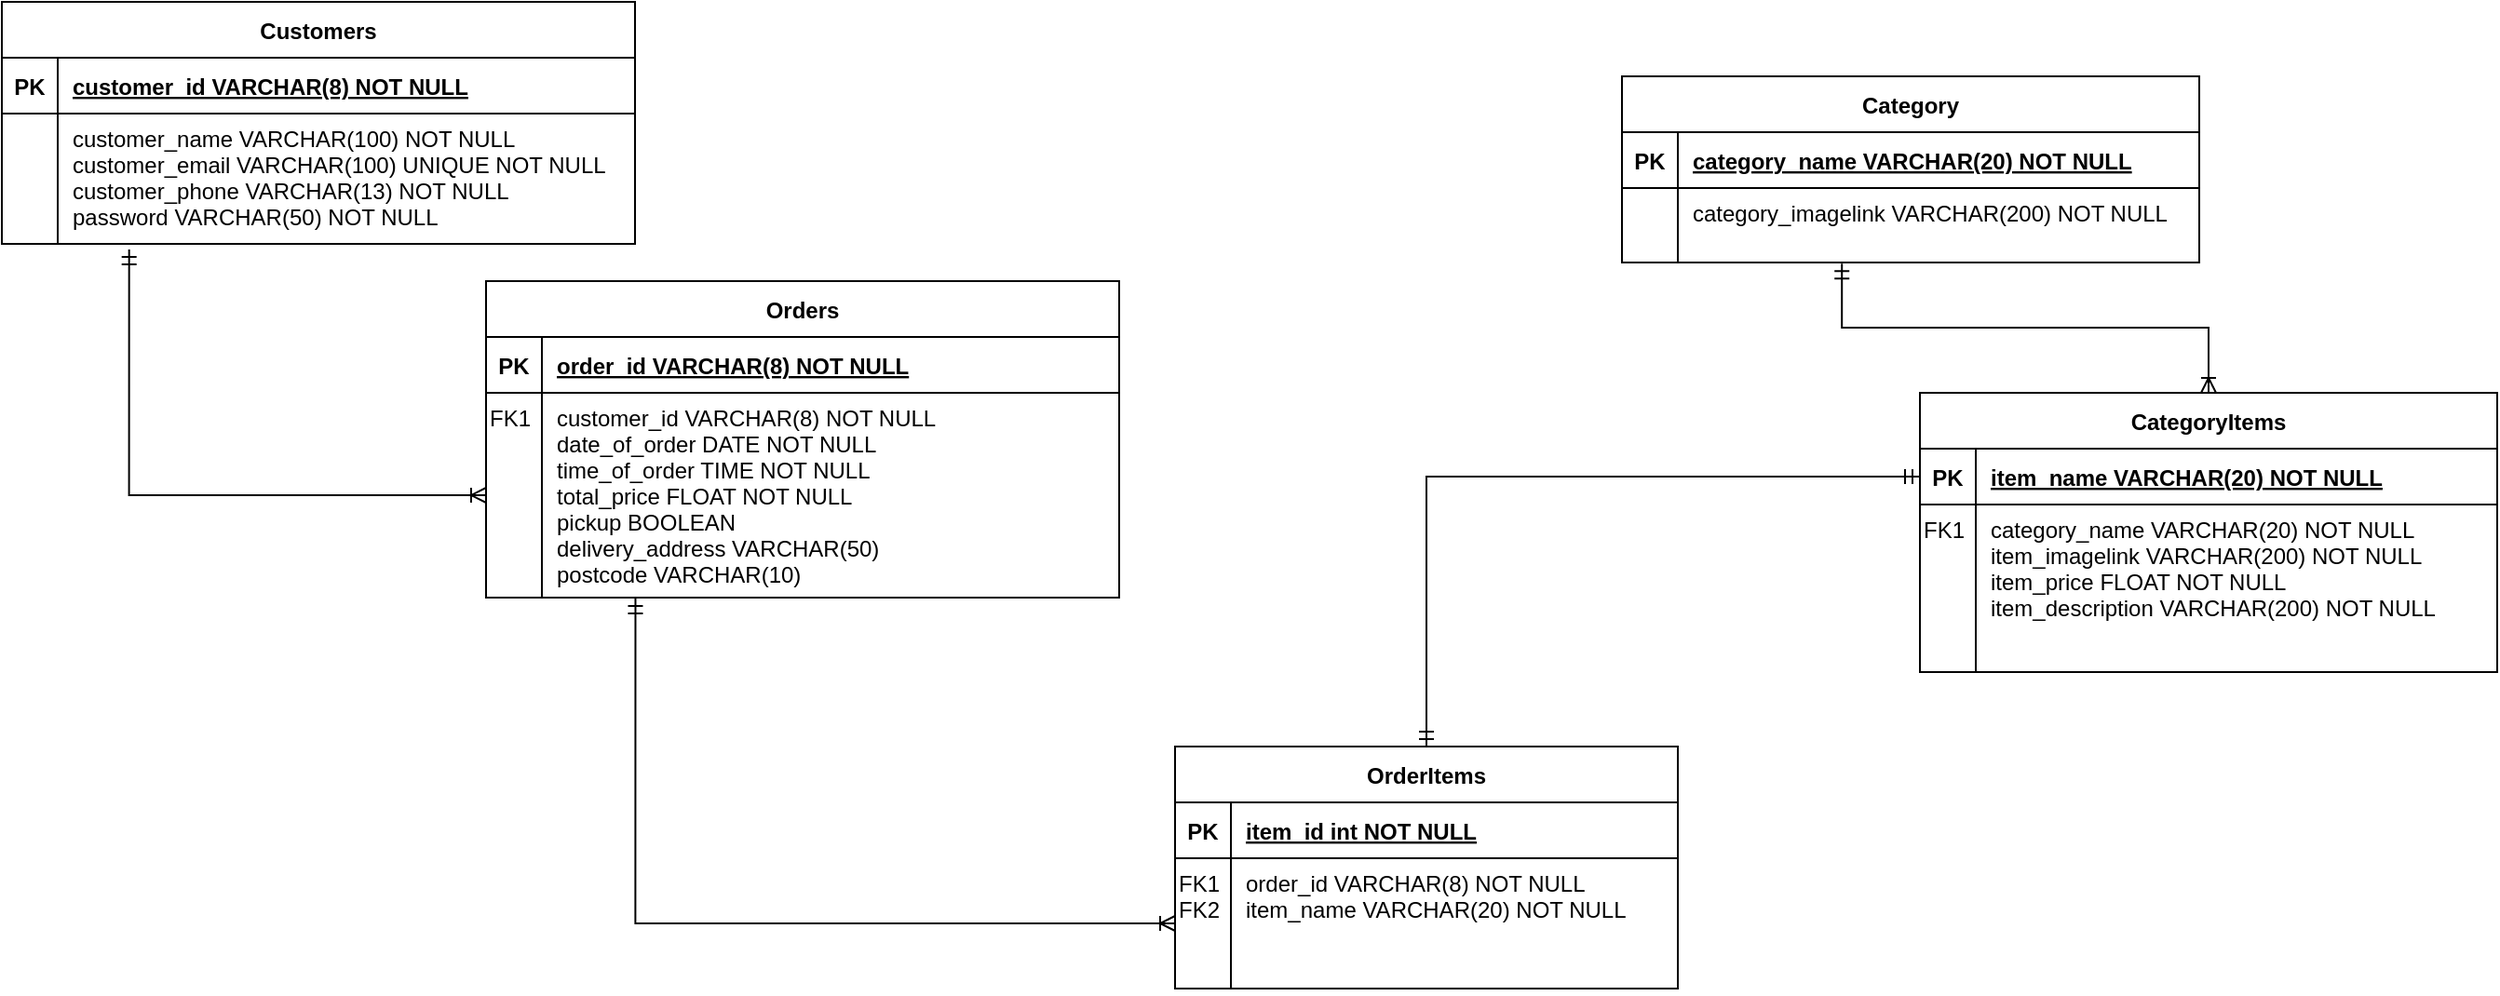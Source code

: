 <mxfile version="26.2.4">
  <diagram id="R2lEEEUBdFMjLlhIrx00" name="Page-1">
    <mxGraphModel dx="1428" dy="777" grid="1" gridSize="10" guides="1" tooltips="1" connect="1" arrows="1" fold="1" page="1" pageScale="1" pageWidth="850" pageHeight="1100" math="0" shadow="0" extFonts="Permanent Marker^https://fonts.googleapis.com/css?family=Permanent+Marker">
      <root>
        <mxCell id="0" />
        <mxCell id="1" parent="0" />
        <mxCell id="wtpToilsvw7PbRJpI9s8-1" value="Customers" style="shape=table;startSize=30;container=1;collapsible=1;childLayout=tableLayout;fixedRows=1;rowLines=0;fontStyle=1;align=center;resizeLast=1;" parent="1" vertex="1">
          <mxGeometry x="10" y="10" width="340" height="130" as="geometry" />
        </mxCell>
        <mxCell id="wtpToilsvw7PbRJpI9s8-2" value="" style="shape=partialRectangle;collapsible=0;dropTarget=0;pointerEvents=0;fillColor=none;points=[[0,0.5],[1,0.5]];portConstraint=eastwest;top=0;left=0;right=0;bottom=1;" parent="wtpToilsvw7PbRJpI9s8-1" vertex="1">
          <mxGeometry y="30" width="340" height="30" as="geometry" />
        </mxCell>
        <mxCell id="wtpToilsvw7PbRJpI9s8-3" value="PK" style="shape=partialRectangle;overflow=hidden;connectable=0;fillColor=none;top=0;left=0;bottom=0;right=0;fontStyle=1;" parent="wtpToilsvw7PbRJpI9s8-2" vertex="1">
          <mxGeometry width="30" height="30" as="geometry">
            <mxRectangle width="30" height="30" as="alternateBounds" />
          </mxGeometry>
        </mxCell>
        <mxCell id="wtpToilsvw7PbRJpI9s8-4" value="customer_id VARCHAR(8) NOT NULL " style="shape=partialRectangle;overflow=hidden;connectable=0;fillColor=none;top=0;left=0;bottom=0;right=0;align=left;spacingLeft=6;fontStyle=5;" parent="wtpToilsvw7PbRJpI9s8-2" vertex="1">
          <mxGeometry x="30" width="310" height="30" as="geometry">
            <mxRectangle width="310" height="30" as="alternateBounds" />
          </mxGeometry>
        </mxCell>
        <mxCell id="wtpToilsvw7PbRJpI9s8-5" value="" style="shape=partialRectangle;collapsible=0;dropTarget=0;pointerEvents=0;fillColor=none;points=[[0,0.5],[1,0.5]];portConstraint=eastwest;top=0;left=0;right=0;bottom=0;align=left;" parent="wtpToilsvw7PbRJpI9s8-1" vertex="1">
          <mxGeometry y="60" width="340" height="70" as="geometry" />
        </mxCell>
        <mxCell id="wtpToilsvw7PbRJpI9s8-6" value="" style="shape=partialRectangle;overflow=hidden;connectable=0;fillColor=none;top=0;left=0;bottom=0;right=0;" parent="wtpToilsvw7PbRJpI9s8-5" vertex="1">
          <mxGeometry width="30" height="70" as="geometry">
            <mxRectangle width="30" height="70" as="alternateBounds" />
          </mxGeometry>
        </mxCell>
        <mxCell id="wtpToilsvw7PbRJpI9s8-7" value="customer_name VARCHAR(100) NOT NULL&#xa;customer_email VARCHAR(100) UNIQUE NOT NULL&#xa;customer_phone VARCHAR(13) NOT NULL&#xa;password VARCHAR(50) NOT NULL&#xa;&#xa;" style="shape=partialRectangle;overflow=hidden;connectable=0;fillColor=none;top=0;left=0;bottom=0;right=0;align=left;spacingLeft=6;verticalAlign=top;" parent="wtpToilsvw7PbRJpI9s8-5" vertex="1">
          <mxGeometry x="30" width="310" height="70" as="geometry">
            <mxRectangle width="310" height="70" as="alternateBounds" />
          </mxGeometry>
        </mxCell>
        <mxCell id="wtpToilsvw7PbRJpI9s8-8" value="Orders" style="shape=table;startSize=30;container=1;collapsible=1;childLayout=tableLayout;fixedRows=1;rowLines=0;fontStyle=1;align=center;resizeLast=1;" parent="1" vertex="1">
          <mxGeometry x="270" y="160" width="340" height="170" as="geometry" />
        </mxCell>
        <mxCell id="wtpToilsvw7PbRJpI9s8-9" value="" style="shape=partialRectangle;collapsible=0;dropTarget=0;pointerEvents=0;fillColor=none;points=[[0,0.5],[1,0.5]];portConstraint=eastwest;top=0;left=0;right=0;bottom=1;" parent="wtpToilsvw7PbRJpI9s8-8" vertex="1">
          <mxGeometry y="30" width="340" height="30" as="geometry" />
        </mxCell>
        <mxCell id="wtpToilsvw7PbRJpI9s8-10" value="PK" style="shape=partialRectangle;overflow=hidden;connectable=0;fillColor=none;top=0;left=0;bottom=0;right=0;fontStyle=1;" parent="wtpToilsvw7PbRJpI9s8-9" vertex="1">
          <mxGeometry width="30" height="30" as="geometry">
            <mxRectangle width="30" height="30" as="alternateBounds" />
          </mxGeometry>
        </mxCell>
        <mxCell id="wtpToilsvw7PbRJpI9s8-11" value="order_id VARCHAR(8) NOT NULL" style="shape=partialRectangle;overflow=hidden;connectable=0;fillColor=none;top=0;left=0;bottom=0;right=0;align=left;spacingLeft=6;fontStyle=5;" parent="wtpToilsvw7PbRJpI9s8-9" vertex="1">
          <mxGeometry x="30" width="310" height="30" as="geometry">
            <mxRectangle width="310" height="30" as="alternateBounds" />
          </mxGeometry>
        </mxCell>
        <mxCell id="wtpToilsvw7PbRJpI9s8-12" value="" style="shape=partialRectangle;collapsible=0;dropTarget=0;pointerEvents=0;fillColor=none;points=[[0,0.5],[1,0.5]];portConstraint=eastwest;top=0;left=0;right=0;bottom=0;align=left;" parent="wtpToilsvw7PbRJpI9s8-8" vertex="1">
          <mxGeometry y="60" width="340" height="110" as="geometry" />
        </mxCell>
        <mxCell id="wtpToilsvw7PbRJpI9s8-13" value="FK1" style="shape=partialRectangle;overflow=hidden;connectable=0;fillColor=none;top=0;left=0;bottom=0;right=0;align=left;verticalAlign=top;" parent="wtpToilsvw7PbRJpI9s8-12" vertex="1">
          <mxGeometry width="30" height="110" as="geometry">
            <mxRectangle width="30" height="110" as="alternateBounds" />
          </mxGeometry>
        </mxCell>
        <mxCell id="wtpToilsvw7PbRJpI9s8-14" value="customer_id VARCHAR(8) NOT NULL&#xa;date_of_order DATE NOT NULL&#xa;time_of_order TIME NOT NULL&#xa;total_price FLOAT NOT NULL&#xa;pickup BOOLEAN&#xa;delivery_address VARCHAR(50)&#xa;postcode VARCHAR(10)&#xa;" style="shape=partialRectangle;overflow=hidden;connectable=0;fillColor=none;top=0;left=0;bottom=0;right=0;align=left;spacingLeft=6;verticalAlign=top;" parent="wtpToilsvw7PbRJpI9s8-12" vertex="1">
          <mxGeometry x="30" width="310" height="110" as="geometry">
            <mxRectangle width="310" height="110" as="alternateBounds" />
          </mxGeometry>
        </mxCell>
        <mxCell id="wtpToilsvw7PbRJpI9s8-15" style="edgeStyle=orthogonalEdgeStyle;rounded=0;orthogonalLoop=1;jettySize=auto;html=1;exitX=0;exitY=0.5;exitDx=0;exitDy=0;entryX=0.201;entryY=1.043;entryDx=0;entryDy=0;entryPerimeter=0;endArrow=ERmandOne;endFill=0;startArrow=ERoneToMany;startFill=0;" parent="1" source="wtpToilsvw7PbRJpI9s8-12" target="wtpToilsvw7PbRJpI9s8-5" edge="1">
          <mxGeometry relative="1" as="geometry">
            <Array as="points">
              <mxPoint x="78" y="275" />
            </Array>
          </mxGeometry>
        </mxCell>
        <mxCell id="wtpToilsvw7PbRJpI9s8-16" value="OrderItems" style="shape=table;startSize=30;container=1;collapsible=1;childLayout=tableLayout;fixedRows=1;rowLines=0;fontStyle=1;align=center;resizeLast=1;" parent="1" vertex="1">
          <mxGeometry x="640" y="410" width="270" height="130" as="geometry" />
        </mxCell>
        <mxCell id="wtpToilsvw7PbRJpI9s8-17" value="" style="shape=partialRectangle;collapsible=0;dropTarget=0;pointerEvents=0;fillColor=none;points=[[0,0.5],[1,0.5]];portConstraint=eastwest;top=0;left=0;right=0;bottom=1;" parent="wtpToilsvw7PbRJpI9s8-16" vertex="1">
          <mxGeometry y="30" width="270" height="30" as="geometry" />
        </mxCell>
        <mxCell id="wtpToilsvw7PbRJpI9s8-18" value="PK" style="shape=partialRectangle;overflow=hidden;connectable=0;fillColor=none;top=0;left=0;bottom=0;right=0;fontStyle=1;" parent="wtpToilsvw7PbRJpI9s8-17" vertex="1">
          <mxGeometry width="30" height="30" as="geometry">
            <mxRectangle width="30" height="30" as="alternateBounds" />
          </mxGeometry>
        </mxCell>
        <mxCell id="wtpToilsvw7PbRJpI9s8-19" value="item_id int NOT NULL" style="shape=partialRectangle;overflow=hidden;connectable=0;fillColor=none;top=0;left=0;bottom=0;right=0;align=left;spacingLeft=6;fontStyle=5;" parent="wtpToilsvw7PbRJpI9s8-17" vertex="1">
          <mxGeometry x="30" width="240" height="30" as="geometry">
            <mxRectangle width="240" height="30" as="alternateBounds" />
          </mxGeometry>
        </mxCell>
        <mxCell id="wtpToilsvw7PbRJpI9s8-20" value="" style="shape=partialRectangle;collapsible=0;dropTarget=0;pointerEvents=0;fillColor=none;points=[[0,0.5],[1,0.5]];portConstraint=eastwest;top=0;left=0;right=0;bottom=0;align=left;" parent="wtpToilsvw7PbRJpI9s8-16" vertex="1">
          <mxGeometry y="60" width="270" height="70" as="geometry" />
        </mxCell>
        <mxCell id="wtpToilsvw7PbRJpI9s8-21" value="FK1&#xa;FK2" style="shape=partialRectangle;overflow=hidden;connectable=0;fillColor=none;top=0;left=0;bottom=0;right=0;align=left;verticalAlign=top;" parent="wtpToilsvw7PbRJpI9s8-20" vertex="1">
          <mxGeometry width="30" height="70" as="geometry">
            <mxRectangle width="30" height="70" as="alternateBounds" />
          </mxGeometry>
        </mxCell>
        <mxCell id="wtpToilsvw7PbRJpI9s8-22" value="order_id VARCHAR(8) NOT NULL&#xa;item_name VARCHAR(20) NOT NULL" style="shape=partialRectangle;overflow=hidden;connectable=0;fillColor=none;top=0;left=0;bottom=0;right=0;align=left;spacingLeft=6;verticalAlign=top;" parent="wtpToilsvw7PbRJpI9s8-20" vertex="1">
          <mxGeometry x="30" width="240" height="70" as="geometry">
            <mxRectangle width="240" height="70" as="alternateBounds" />
          </mxGeometry>
        </mxCell>
        <mxCell id="wtpToilsvw7PbRJpI9s8-23" style="edgeStyle=orthogonalEdgeStyle;rounded=0;orthogonalLoop=1;jettySize=auto;html=1;exitX=0;exitY=0.5;exitDx=0;exitDy=0;entryX=0.236;entryY=1.005;entryDx=0;entryDy=0;entryPerimeter=0;endArrow=ERmandOne;endFill=0;startArrow=ERoneToMany;startFill=0;" parent="1" source="wtpToilsvw7PbRJpI9s8-20" target="wtpToilsvw7PbRJpI9s8-12" edge="1">
          <mxGeometry relative="1" as="geometry" />
        </mxCell>
        <mxCell id="wtpToilsvw7PbRJpI9s8-24" value="Category" style="shape=table;startSize=30;container=1;collapsible=1;childLayout=tableLayout;fixedRows=1;rowLines=0;fontStyle=1;align=center;resizeLast=1;" parent="1" vertex="1">
          <mxGeometry x="880" y="50" width="310" height="100" as="geometry" />
        </mxCell>
        <mxCell id="wtpToilsvw7PbRJpI9s8-25" value="" style="shape=partialRectangle;collapsible=0;dropTarget=0;pointerEvents=0;fillColor=none;points=[[0,0.5],[1,0.5]];portConstraint=eastwest;top=0;left=0;right=0;bottom=1;" parent="wtpToilsvw7PbRJpI9s8-24" vertex="1">
          <mxGeometry y="30" width="310" height="30" as="geometry" />
        </mxCell>
        <mxCell id="wtpToilsvw7PbRJpI9s8-26" value="PK" style="shape=partialRectangle;overflow=hidden;connectable=0;fillColor=none;top=0;left=0;bottom=0;right=0;fontStyle=1;" parent="wtpToilsvw7PbRJpI9s8-25" vertex="1">
          <mxGeometry width="30" height="30" as="geometry">
            <mxRectangle width="30" height="30" as="alternateBounds" />
          </mxGeometry>
        </mxCell>
        <mxCell id="wtpToilsvw7PbRJpI9s8-27" value="category_name VARCHAR(20) NOT NULL" style="shape=partialRectangle;overflow=hidden;connectable=0;fillColor=none;top=0;left=0;bottom=0;right=0;align=left;spacingLeft=6;fontStyle=5;" parent="wtpToilsvw7PbRJpI9s8-25" vertex="1">
          <mxGeometry x="30" width="280" height="30" as="geometry">
            <mxRectangle width="280" height="30" as="alternateBounds" />
          </mxGeometry>
        </mxCell>
        <mxCell id="wtpToilsvw7PbRJpI9s8-28" value="" style="shape=partialRectangle;collapsible=0;dropTarget=0;pointerEvents=0;fillColor=none;points=[[0,0.5],[1,0.5]];portConstraint=eastwest;top=0;left=0;right=0;bottom=0;align=left;" parent="wtpToilsvw7PbRJpI9s8-24" vertex="1">
          <mxGeometry y="60" width="310" height="40" as="geometry" />
        </mxCell>
        <mxCell id="wtpToilsvw7PbRJpI9s8-29" value="" style="shape=partialRectangle;overflow=hidden;connectable=0;fillColor=none;top=0;left=0;bottom=0;right=0;align=left;verticalAlign=top;" parent="wtpToilsvw7PbRJpI9s8-28" vertex="1">
          <mxGeometry width="30" height="40" as="geometry">
            <mxRectangle width="30" height="40" as="alternateBounds" />
          </mxGeometry>
        </mxCell>
        <mxCell id="wtpToilsvw7PbRJpI9s8-30" value="category_imagelink VARCHAR(200) NOT NULL" style="shape=partialRectangle;overflow=hidden;connectable=0;fillColor=none;top=0;left=0;bottom=0;right=0;align=left;spacingLeft=6;verticalAlign=top;" parent="wtpToilsvw7PbRJpI9s8-28" vertex="1">
          <mxGeometry x="30" width="280" height="40" as="geometry">
            <mxRectangle width="280" height="40" as="alternateBounds" />
          </mxGeometry>
        </mxCell>
        <mxCell id="wtpToilsvw7PbRJpI9s8-31" value="CategoryItems" style="shape=table;startSize=30;container=1;collapsible=1;childLayout=tableLayout;fixedRows=1;rowLines=0;fontStyle=1;align=center;resizeLast=1;" parent="1" vertex="1">
          <mxGeometry x="1040" y="220" width="310" height="150" as="geometry" />
        </mxCell>
        <mxCell id="wtpToilsvw7PbRJpI9s8-32" value="" style="shape=partialRectangle;collapsible=0;dropTarget=0;pointerEvents=0;fillColor=none;points=[[0,0.5],[1,0.5]];portConstraint=eastwest;top=0;left=0;right=0;bottom=1;" parent="wtpToilsvw7PbRJpI9s8-31" vertex="1">
          <mxGeometry y="30" width="310" height="30" as="geometry" />
        </mxCell>
        <mxCell id="wtpToilsvw7PbRJpI9s8-33" value="PK" style="shape=partialRectangle;overflow=hidden;connectable=0;fillColor=none;top=0;left=0;bottom=0;right=0;fontStyle=1;" parent="wtpToilsvw7PbRJpI9s8-32" vertex="1">
          <mxGeometry width="30" height="30" as="geometry">
            <mxRectangle width="30" height="30" as="alternateBounds" />
          </mxGeometry>
        </mxCell>
        <mxCell id="wtpToilsvw7PbRJpI9s8-34" value="item_name VARCHAR(20) NOT NULL" style="shape=partialRectangle;overflow=hidden;connectable=0;fillColor=none;top=0;left=0;bottom=0;right=0;align=left;spacingLeft=6;fontStyle=5;" parent="wtpToilsvw7PbRJpI9s8-32" vertex="1">
          <mxGeometry x="30" width="280" height="30" as="geometry">
            <mxRectangle width="280" height="30" as="alternateBounds" />
          </mxGeometry>
        </mxCell>
        <mxCell id="wtpToilsvw7PbRJpI9s8-35" value="" style="shape=partialRectangle;collapsible=0;dropTarget=0;pointerEvents=0;fillColor=none;points=[[0,0.5],[1,0.5]];portConstraint=eastwest;top=0;left=0;right=0;bottom=0;align=left;" parent="wtpToilsvw7PbRJpI9s8-31" vertex="1">
          <mxGeometry y="60" width="310" height="90" as="geometry" />
        </mxCell>
        <mxCell id="wtpToilsvw7PbRJpI9s8-36" value="FK1" style="shape=partialRectangle;overflow=hidden;connectable=0;fillColor=none;top=0;left=0;bottom=0;right=0;align=left;verticalAlign=top;" parent="wtpToilsvw7PbRJpI9s8-35" vertex="1">
          <mxGeometry width="30" height="90" as="geometry">
            <mxRectangle width="30" height="90" as="alternateBounds" />
          </mxGeometry>
        </mxCell>
        <mxCell id="wtpToilsvw7PbRJpI9s8-37" value="category_name VARCHAR(20) NOT NULL&#xa;item_imagelink VARCHAR(200) NOT NULL&#xa;item_price FLOAT NOT NULL&#xa;item_description VARCHAR(200) NOT NULL" style="shape=partialRectangle;overflow=hidden;connectable=0;fillColor=none;top=0;left=0;bottom=0;right=0;align=left;spacingLeft=6;verticalAlign=top;" parent="wtpToilsvw7PbRJpI9s8-35" vertex="1">
          <mxGeometry x="30" width="280" height="90" as="geometry">
            <mxRectangle width="280" height="90" as="alternateBounds" />
          </mxGeometry>
        </mxCell>
        <mxCell id="wtpToilsvw7PbRJpI9s8-38" style="edgeStyle=orthogonalEdgeStyle;rounded=0;orthogonalLoop=1;jettySize=auto;html=1;exitX=0.5;exitY=0;exitDx=0;exitDy=0;entryX=0.381;entryY=1.015;entryDx=0;entryDy=0;entryPerimeter=0;endArrow=ERmandOne;endFill=0;startArrow=ERoneToMany;startFill=0;" parent="1" source="wtpToilsvw7PbRJpI9s8-31" target="wtpToilsvw7PbRJpI9s8-28" edge="1">
          <mxGeometry relative="1" as="geometry" />
        </mxCell>
        <mxCell id="wtpToilsvw7PbRJpI9s8-39" style="edgeStyle=orthogonalEdgeStyle;rounded=0;orthogonalLoop=1;jettySize=auto;html=1;exitX=0;exitY=0.5;exitDx=0;exitDy=0;entryX=0.5;entryY=0;entryDx=0;entryDy=0;endArrow=ERmandOne;endFill=0;startArrow=ERmandOne;startFill=0;" parent="1" source="wtpToilsvw7PbRJpI9s8-32" target="wtpToilsvw7PbRJpI9s8-16" edge="1">
          <mxGeometry relative="1" as="geometry" />
        </mxCell>
      </root>
    </mxGraphModel>
  </diagram>
</mxfile>
